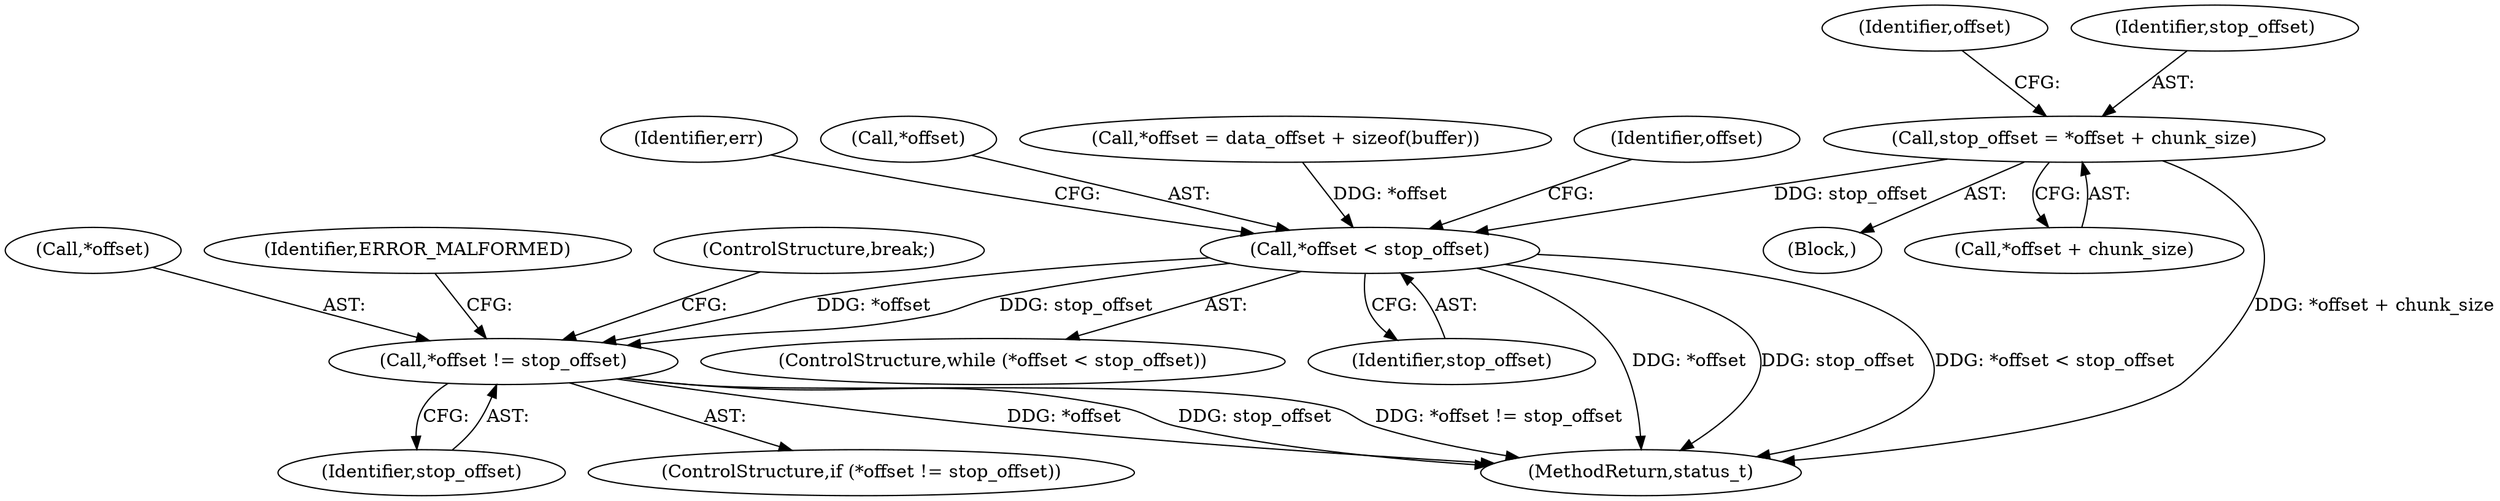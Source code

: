 digraph "0_Android_8a3a2f6ea7defe1a81bb32b3c9f3537f84749b9d@integer" {
"1002106" [label="(Call,stop_offset = *offset + chunk_size)"];
"1002120" [label="(Call,*offset < stop_offset)"];
"1002141" [label="(Call,*offset != stop_offset)"];
"1002106" [label="(Call,stop_offset = *offset + chunk_size)"];
"1002114" [label="(Identifier,offset)"];
"1002127" [label="(Identifier,err)"];
"1002142" [label="(Call,*offset)"];
"1002147" [label="(Identifier,ERROR_MALFORMED)"];
"1002119" [label="(ControlStructure,while (*offset < stop_offset))"];
"1002012" [label="(Block,)"];
"1002107" [label="(Identifier,stop_offset)"];
"1002120" [label="(Call,*offset < stop_offset)"];
"1002121" [label="(Call,*offset)"];
"1002112" [label="(Call,*offset = data_offset + sizeof(buffer))"];
"1002141" [label="(Call,*offset != stop_offset)"];
"1002144" [label="(Identifier,stop_offset)"];
"1002140" [label="(ControlStructure,if (*offset != stop_offset))"];
"1002108" [label="(Call,*offset + chunk_size)"];
"1002123" [label="(Identifier,stop_offset)"];
"1002148" [label="(ControlStructure,break;)"];
"1002143" [label="(Identifier,offset)"];
"1003903" [label="(MethodReturn,status_t)"];
"1002106" -> "1002012"  [label="AST: "];
"1002106" -> "1002108"  [label="CFG: "];
"1002107" -> "1002106"  [label="AST: "];
"1002108" -> "1002106"  [label="AST: "];
"1002114" -> "1002106"  [label="CFG: "];
"1002106" -> "1003903"  [label="DDG: *offset + chunk_size"];
"1002106" -> "1002120"  [label="DDG: stop_offset"];
"1002120" -> "1002119"  [label="AST: "];
"1002120" -> "1002123"  [label="CFG: "];
"1002121" -> "1002120"  [label="AST: "];
"1002123" -> "1002120"  [label="AST: "];
"1002127" -> "1002120"  [label="CFG: "];
"1002143" -> "1002120"  [label="CFG: "];
"1002120" -> "1003903"  [label="DDG: *offset"];
"1002120" -> "1003903"  [label="DDG: stop_offset"];
"1002120" -> "1003903"  [label="DDG: *offset < stop_offset"];
"1002112" -> "1002120"  [label="DDG: *offset"];
"1002120" -> "1002141"  [label="DDG: *offset"];
"1002120" -> "1002141"  [label="DDG: stop_offset"];
"1002141" -> "1002140"  [label="AST: "];
"1002141" -> "1002144"  [label="CFG: "];
"1002142" -> "1002141"  [label="AST: "];
"1002144" -> "1002141"  [label="AST: "];
"1002147" -> "1002141"  [label="CFG: "];
"1002148" -> "1002141"  [label="CFG: "];
"1002141" -> "1003903"  [label="DDG: *offset"];
"1002141" -> "1003903"  [label="DDG: stop_offset"];
"1002141" -> "1003903"  [label="DDG: *offset != stop_offset"];
}
